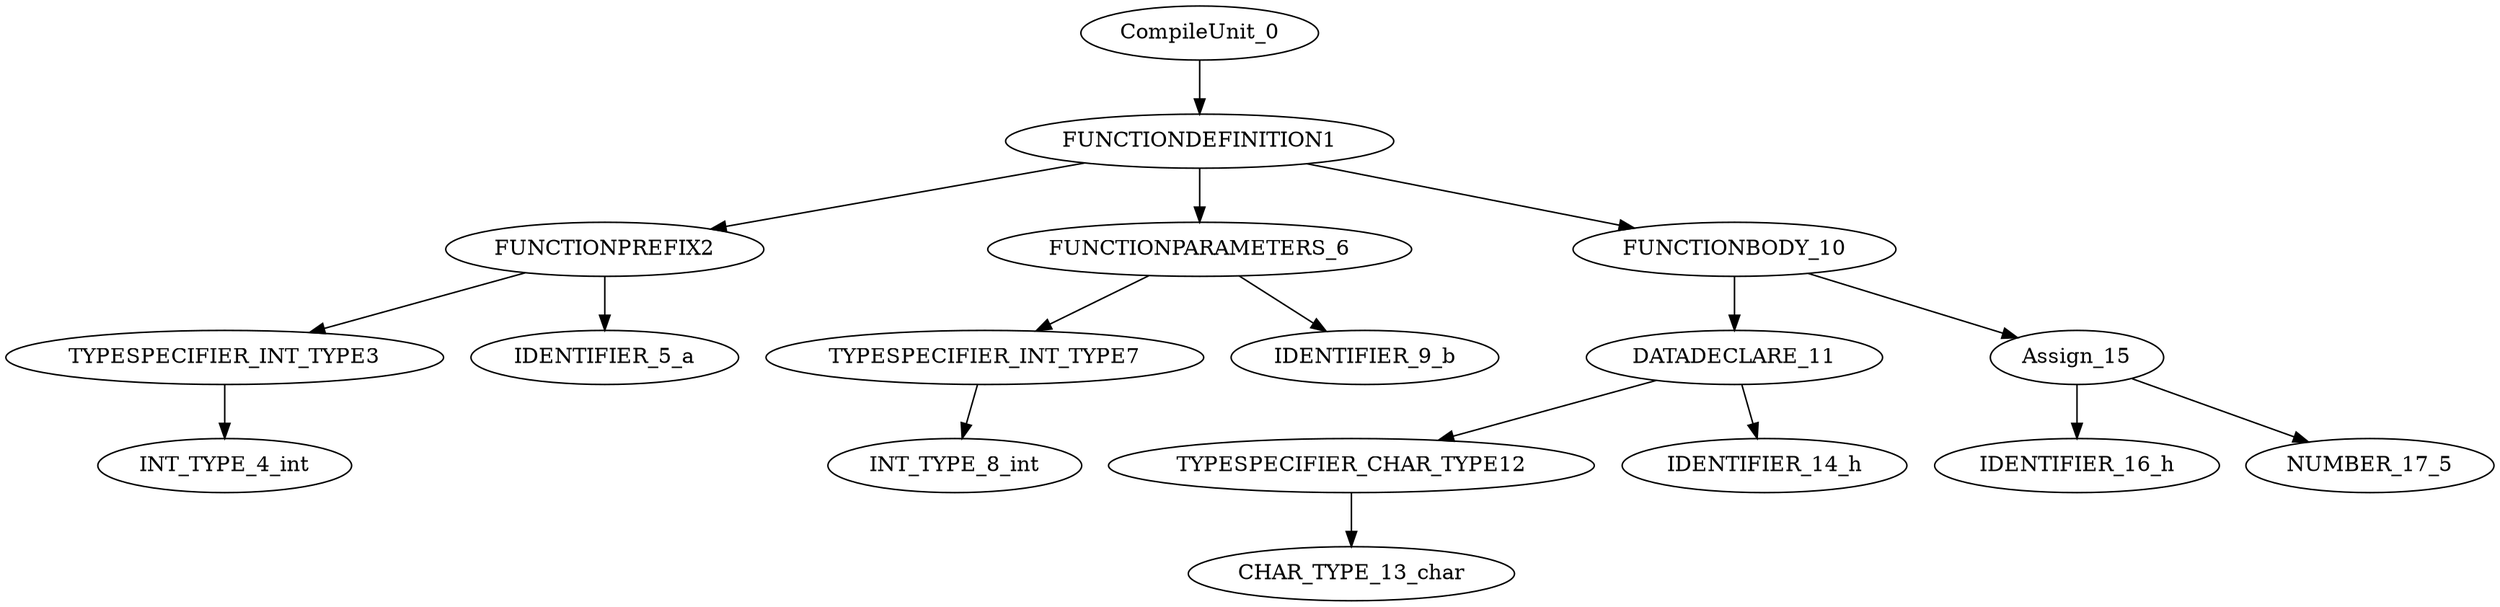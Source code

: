 digraph G{
"CompileUnit_0"->"FUNCTIONDEFINITION1";
"FUNCTIONDEFINITION1"->"FUNCTIONPREFIX2";
"FUNCTIONPREFIX2"->"TYPESPECIFIER_INT_TYPE3";
"TYPESPECIFIER_INT_TYPE3"->"INT_TYPE_4_int";
"FUNCTIONPREFIX2"->"IDENTIFIER_5_a";
"FUNCTIONDEFINITION1"->"FUNCTIONPARAMETERS_6";
"FUNCTIONPARAMETERS_6"->"TYPESPECIFIER_INT_TYPE7";
"TYPESPECIFIER_INT_TYPE7"->"INT_TYPE_8_int";
"FUNCTIONPARAMETERS_6"->"IDENTIFIER_9_b";
"FUNCTIONDEFINITION1"->"FUNCTIONBODY_10";
"FUNCTIONBODY_10"->"DATADECLARE_11";
"DATADECLARE_11"->"TYPESPECIFIER_CHAR_TYPE12";
"TYPESPECIFIER_CHAR_TYPE12"->"CHAR_TYPE_13_char";
"DATADECLARE_11"->"IDENTIFIER_14_h";
"FUNCTIONBODY_10"->"Assign_15";
"Assign_15"->"IDENTIFIER_16_h";
"Assign_15"->"NUMBER_17_5";
}
